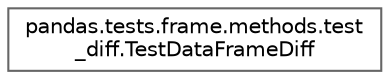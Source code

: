 digraph "Graphical Class Hierarchy"
{
 // LATEX_PDF_SIZE
  bgcolor="transparent";
  edge [fontname=Helvetica,fontsize=10,labelfontname=Helvetica,labelfontsize=10];
  node [fontname=Helvetica,fontsize=10,shape=box,height=0.2,width=0.4];
  rankdir="LR";
  Node0 [id="Node000000",label="pandas.tests.frame.methods.test\l_diff.TestDataFrameDiff",height=0.2,width=0.4,color="grey40", fillcolor="white", style="filled",URL="$d3/df9/classpandas_1_1tests_1_1frame_1_1methods_1_1test__diff_1_1TestDataFrameDiff.html",tooltip=" "];
}
